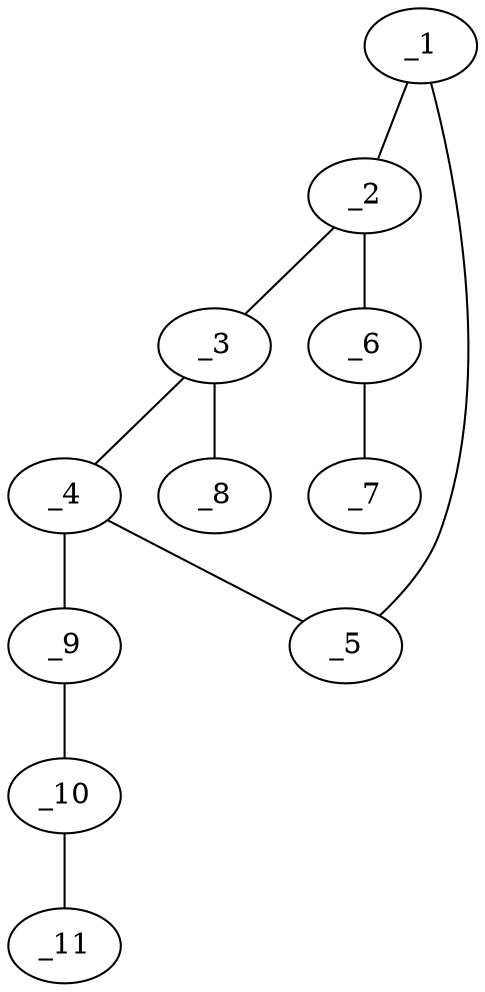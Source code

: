 graph molid640191 {
	_1	 [charge=0,
		chem=1,
		symbol="C  ",
		x="5.9543",
		y="-1.2694"];
	_2	 [charge=0,
		chem=4,
		symbol="N  ",
		x="6.2633",
		y="-0.3184"];
	_1 -- _2	 [valence=1];
	_5	 [charge=0,
		chem=1,
		symbol="C  ",
		x="4.9543",
		y="-1.2694"];
	_1 -- _5	 [valence=1];
	_3	 [charge=0,
		chem=1,
		symbol="C  ",
		x="5.4543",
		y="0.2694"];
	_2 -- _3	 [valence=1];
	_6	 [charge=0,
		chem=1,
		symbol="C  ",
		x="7.2143",
		y="-0.0094"];
	_2 -- _6	 [valence=1];
	_4	 [charge=0,
		chem=1,
		symbol="C  ",
		x="4.6453",
		y="-0.3184"];
	_3 -- _4	 [valence=1];
	_8	 [charge=0,
		chem=2,
		symbol="O  ",
		x="5.4543",
		y="1.2694"];
	_3 -- _8	 [valence=2];
	_4 -- _5	 [valence=1];
	_9	 [charge=0,
		chem=1,
		symbol="C  ",
		x="3.6942",
		y="-0.0093"];
	_4 -- _9	 [valence=1];
	_7	 [charge=0,
		chem=1,
		symbol="C  ",
		x="7.9575",
		y="-0.6785"];
	_6 -- _7	 [valence=2];
	_10	 [charge=0,
		chem=1,
		symbol="C  ",
		x="2.9511",
		y="-0.6785"];
	_9 -- _10	 [valence=1];
	_11	 [charge=0,
		chem=1,
		symbol="C  ",
		x=2,
		y="-0.3694"];
	_10 -- _11	 [valence=2];
}
